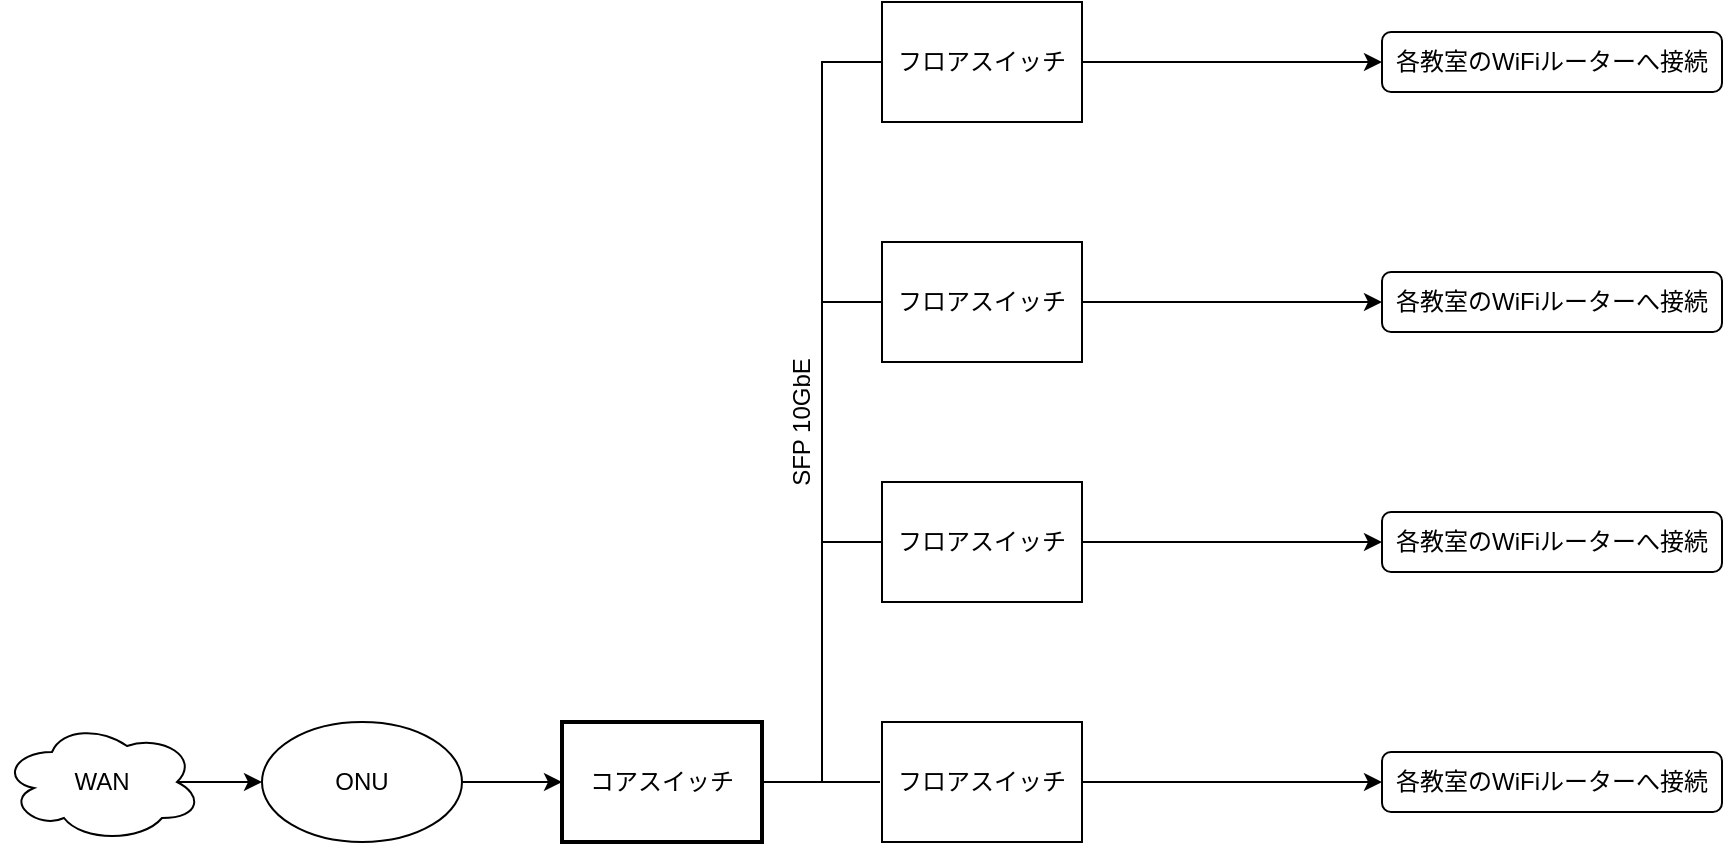<mxfile version="16.6.1" type="github"><diagram id="sZJT3T260nSdWuq2808C" name="Page-1"><mxGraphModel dx="1008" dy="592" grid="1" gridSize="10" guides="1" tooltips="1" connect="1" arrows="1" fold="1" page="1" pageScale="1" pageWidth="827" pageHeight="1169" math="0" shadow="0"><root><mxCell id="0"/><mxCell id="1" parent="0"/><mxCell id="y2gUyo6fwmwYLXaA162Q-1" value="フロアスイッチ" style="rounded=0;whiteSpace=wrap;html=1;" parent="1" vertex="1"><mxGeometry x="480" y="80" width="100" height="60" as="geometry"/></mxCell><mxCell id="y2gUyo6fwmwYLXaA162Q-2" value="フロアスイッチ" style="rounded=0;whiteSpace=wrap;html=1;" parent="1" vertex="1"><mxGeometry x="480" y="200" width="100" height="60" as="geometry"/></mxCell><mxCell id="y2gUyo6fwmwYLXaA162Q-3" value="フロアスイッチ" style="rounded=0;whiteSpace=wrap;html=1;" parent="1" vertex="1"><mxGeometry x="480" y="320" width="100" height="60" as="geometry"/></mxCell><mxCell id="y2gUyo6fwmwYLXaA162Q-4" value="フロアスイッチ" style="rounded=0;whiteSpace=wrap;html=1;strokeWidth=1;perimeterSpacing=1;" parent="1" vertex="1"><mxGeometry x="480" y="440" width="100" height="60" as="geometry"/></mxCell><mxCell id="y2gUyo6fwmwYLXaA162Q-7" value="コアスイッチ" style="rounded=0;whiteSpace=wrap;html=1;strokeWidth=2;" parent="1" vertex="1"><mxGeometry x="320" y="440" width="100" height="60" as="geometry"/></mxCell><mxCell id="R9lTNvDc27b5qkA71LaT-8" value="" style="endArrow=none;html=1;rounded=0;strokeColor=default;elbow=vertical;exitX=1;exitY=0.5;exitDx=0;exitDy=0;entryX=0;entryY=0.5;entryDx=0;entryDy=0;" edge="1" parent="1" source="y2gUyo6fwmwYLXaA162Q-7" target="y2gUyo6fwmwYLXaA162Q-4"><mxGeometry width="50" height="50" relative="1" as="geometry"><mxPoint x="490" y="300" as="sourcePoint"/><mxPoint x="540" y="250" as="targetPoint"/></mxGeometry></mxCell><mxCell id="R9lTNvDc27b5qkA71LaT-9" value="" style="endArrow=none;html=1;rounded=0;strokeColor=default;elbow=vertical;entryX=0;entryY=0.5;entryDx=0;entryDy=0;" edge="1" parent="1"><mxGeometry width="50" height="50" relative="1" as="geometry"><mxPoint x="450" y="470" as="sourcePoint"/><mxPoint x="480" y="110" as="targetPoint"/><Array as="points"><mxPoint x="450" y="110"/></Array></mxGeometry></mxCell><mxCell id="R9lTNvDc27b5qkA71LaT-11" value="" style="endArrow=none;html=1;rounded=0;strokeColor=default;elbow=vertical;" edge="1" parent="1"><mxGeometry width="50" height="50" relative="1" as="geometry"><mxPoint x="450" y="230" as="sourcePoint"/><mxPoint x="480" y="230" as="targetPoint"/></mxGeometry></mxCell><mxCell id="R9lTNvDc27b5qkA71LaT-12" value="" style="endArrow=none;html=1;rounded=0;strokeColor=default;elbow=vertical;entryX=0;entryY=0.5;entryDx=0;entryDy=0;" edge="1" parent="1" target="y2gUyo6fwmwYLXaA162Q-3"><mxGeometry width="50" height="50" relative="1" as="geometry"><mxPoint x="450" y="350" as="sourcePoint"/><mxPoint x="540" y="250" as="targetPoint"/></mxGeometry></mxCell><mxCell id="R9lTNvDc27b5qkA71LaT-50" value="WAN" style="ellipse;shape=cloud;whiteSpace=wrap;html=1;" vertex="1" parent="1"><mxGeometry x="40" y="440" width="100" height="60" as="geometry"/></mxCell><mxCell id="R9lTNvDc27b5qkA71LaT-51" value="" style="endArrow=classic;html=1;rounded=0;strokeColor=default;elbow=vertical;exitX=0.875;exitY=0.5;exitDx=0;exitDy=0;exitPerimeter=0;entryX=0;entryY=0.5;entryDx=0;entryDy=0;" edge="1" parent="1" source="R9lTNvDc27b5qkA71LaT-50" target="R9lTNvDc27b5qkA71LaT-52"><mxGeometry width="50" height="50" relative="1" as="geometry"><mxPoint x="360" y="380" as="sourcePoint"/><mxPoint x="160" y="470" as="targetPoint"/></mxGeometry></mxCell><mxCell id="R9lTNvDc27b5qkA71LaT-52" value="ONU" style="ellipse;whiteSpace=wrap;html=1;" vertex="1" parent="1"><mxGeometry x="170" y="440" width="100" height="60" as="geometry"/></mxCell><mxCell id="R9lTNvDc27b5qkA71LaT-53" value="" style="endArrow=classic;html=1;rounded=0;strokeColor=default;elbow=vertical;exitX=1;exitY=0.5;exitDx=0;exitDy=0;entryX=0;entryY=0.5;entryDx=0;entryDy=0;" edge="1" parent="1" source="R9lTNvDc27b5qkA71LaT-52" target="y2gUyo6fwmwYLXaA162Q-7"><mxGeometry width="50" height="50" relative="1" as="geometry"><mxPoint x="520" y="330" as="sourcePoint"/><mxPoint x="570" y="280" as="targetPoint"/></mxGeometry></mxCell><mxCell id="R9lTNvDc27b5qkA71LaT-54" value="" style="group" vertex="1" connectable="0" parent="1"><mxGeometry x="580" y="110" width="150" height="360" as="geometry"/></mxCell><mxCell id="R9lTNvDc27b5qkA71LaT-14" value="" style="endArrow=classic;html=1;rounded=0;strokeColor=default;elbow=vertical;exitX=1;exitY=0.5;exitDx=0;exitDy=0;" edge="1" parent="R9lTNvDc27b5qkA71LaT-54"><mxGeometry width="50" height="50" relative="1" as="geometry"><mxPoint as="sourcePoint"/><mxPoint x="150" as="targetPoint"/></mxGeometry></mxCell><mxCell id="R9lTNvDc27b5qkA71LaT-42" value="" style="endArrow=classic;html=1;rounded=0;strokeColor=default;elbow=vertical;exitX=1;exitY=0.5;exitDx=0;exitDy=0;" edge="1" parent="R9lTNvDc27b5qkA71LaT-54"><mxGeometry width="50" height="50" relative="1" as="geometry"><mxPoint y="120" as="sourcePoint"/><mxPoint x="150" y="120" as="targetPoint"/></mxGeometry></mxCell><mxCell id="R9lTNvDc27b5qkA71LaT-44" value="" style="endArrow=classic;html=1;rounded=0;strokeColor=default;elbow=vertical;exitX=1;exitY=0.5;exitDx=0;exitDy=0;" edge="1" parent="R9lTNvDc27b5qkA71LaT-54"><mxGeometry width="50" height="50" relative="1" as="geometry"><mxPoint y="240" as="sourcePoint"/><mxPoint x="150" y="240" as="targetPoint"/></mxGeometry></mxCell><mxCell id="R9lTNvDc27b5qkA71LaT-46" value="" style="endArrow=classic;html=1;rounded=0;strokeColor=default;elbow=vertical;exitX=1;exitY=0.5;exitDx=0;exitDy=0;" edge="1" parent="R9lTNvDc27b5qkA71LaT-54"><mxGeometry width="50" height="50" relative="1" as="geometry"><mxPoint y="360" as="sourcePoint"/><mxPoint x="150" y="360" as="targetPoint"/></mxGeometry></mxCell><mxCell id="R9lTNvDc27b5qkA71LaT-56" value="各教室のWiFiルーターへ接続" style="rounded=1;whiteSpace=wrap;html=1;" vertex="1" parent="1"><mxGeometry x="730" y="95" width="170" height="30" as="geometry"/></mxCell><mxCell id="R9lTNvDc27b5qkA71LaT-57" value="各教室のWiFiルーターへ接続" style="rounded=1;whiteSpace=wrap;html=1;" vertex="1" parent="1"><mxGeometry x="730" y="215" width="170" height="30" as="geometry"/></mxCell><mxCell id="R9lTNvDc27b5qkA71LaT-58" value="各教室のWiFiルーターへ接続" style="rounded=1;whiteSpace=wrap;html=1;" vertex="1" parent="1"><mxGeometry x="730" y="335" width="170" height="30" as="geometry"/></mxCell><mxCell id="R9lTNvDc27b5qkA71LaT-59" value="各教室のWiFiルーターへ接続" style="rounded=1;whiteSpace=wrap;html=1;" vertex="1" parent="1"><mxGeometry x="730" y="455" width="170" height="30" as="geometry"/></mxCell><mxCell id="R9lTNvDc27b5qkA71LaT-62" value="SFP 10GbE" style="text;html=1;strokeColor=none;fillColor=none;align=center;verticalAlign=middle;whiteSpace=wrap;rounded=0;direction=east;horizontal=0;" vertex="1" parent="1"><mxGeometry x="430" y="230" width="20" height="120" as="geometry"/></mxCell></root></mxGraphModel></diagram></mxfile>